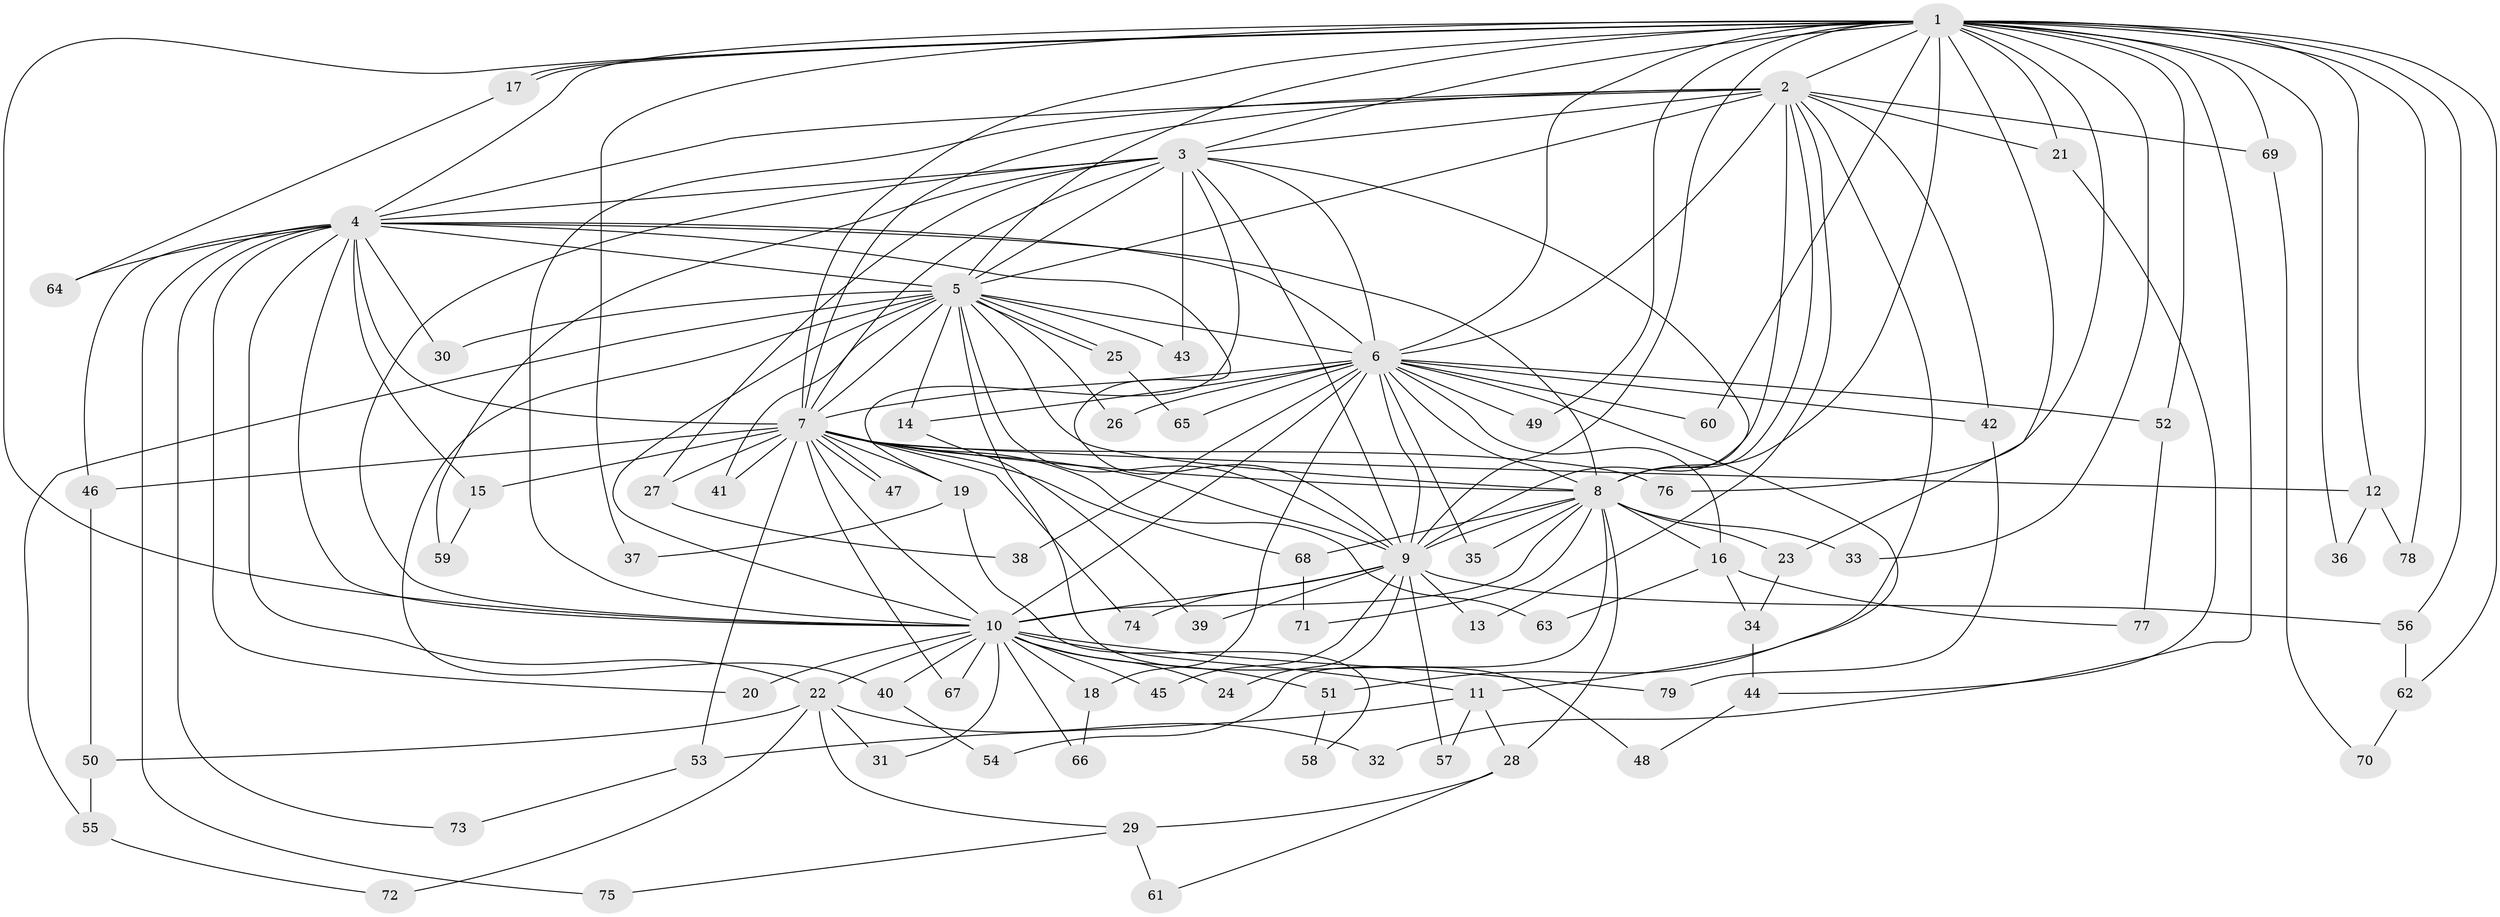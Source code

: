 // Generated by graph-tools (version 1.1) at 2025/01/03/09/25 03:01:36]
// undirected, 79 vertices, 183 edges
graph export_dot {
graph [start="1"]
  node [color=gray90,style=filled];
  1;
  2;
  3;
  4;
  5;
  6;
  7;
  8;
  9;
  10;
  11;
  12;
  13;
  14;
  15;
  16;
  17;
  18;
  19;
  20;
  21;
  22;
  23;
  24;
  25;
  26;
  27;
  28;
  29;
  30;
  31;
  32;
  33;
  34;
  35;
  36;
  37;
  38;
  39;
  40;
  41;
  42;
  43;
  44;
  45;
  46;
  47;
  48;
  49;
  50;
  51;
  52;
  53;
  54;
  55;
  56;
  57;
  58;
  59;
  60;
  61;
  62;
  63;
  64;
  65;
  66;
  67;
  68;
  69;
  70;
  71;
  72;
  73;
  74;
  75;
  76;
  77;
  78;
  79;
  1 -- 2;
  1 -- 3;
  1 -- 4;
  1 -- 5;
  1 -- 6;
  1 -- 7;
  1 -- 8;
  1 -- 9;
  1 -- 10;
  1 -- 12;
  1 -- 17;
  1 -- 17;
  1 -- 21;
  1 -- 23;
  1 -- 32;
  1 -- 33;
  1 -- 36;
  1 -- 37;
  1 -- 49;
  1 -- 52;
  1 -- 56;
  1 -- 60;
  1 -- 62;
  1 -- 69;
  1 -- 76;
  1 -- 78;
  2 -- 3;
  2 -- 4;
  2 -- 5;
  2 -- 6;
  2 -- 7;
  2 -- 8;
  2 -- 9;
  2 -- 10;
  2 -- 13;
  2 -- 21;
  2 -- 42;
  2 -- 51;
  2 -- 69;
  3 -- 4;
  3 -- 5;
  3 -- 6;
  3 -- 7;
  3 -- 8;
  3 -- 9;
  3 -- 10;
  3 -- 19;
  3 -- 27;
  3 -- 43;
  3 -- 59;
  4 -- 5;
  4 -- 6;
  4 -- 7;
  4 -- 8;
  4 -- 9;
  4 -- 10;
  4 -- 15;
  4 -- 20;
  4 -- 22;
  4 -- 30;
  4 -- 46;
  4 -- 64;
  4 -- 73;
  4 -- 75;
  5 -- 6;
  5 -- 7;
  5 -- 8;
  5 -- 9;
  5 -- 10;
  5 -- 14;
  5 -- 25;
  5 -- 25;
  5 -- 26;
  5 -- 30;
  5 -- 40;
  5 -- 41;
  5 -- 43;
  5 -- 48;
  5 -- 55;
  6 -- 7;
  6 -- 8;
  6 -- 9;
  6 -- 10;
  6 -- 11;
  6 -- 14;
  6 -- 16;
  6 -- 18;
  6 -- 26;
  6 -- 35;
  6 -- 38;
  6 -- 42;
  6 -- 49;
  6 -- 52;
  6 -- 60;
  6 -- 65;
  7 -- 8;
  7 -- 9;
  7 -- 10;
  7 -- 12;
  7 -- 15;
  7 -- 19;
  7 -- 27;
  7 -- 41;
  7 -- 46;
  7 -- 47;
  7 -- 47;
  7 -- 53;
  7 -- 63;
  7 -- 67;
  7 -- 68;
  7 -- 74;
  7 -- 76;
  8 -- 9;
  8 -- 10;
  8 -- 16;
  8 -- 23;
  8 -- 28;
  8 -- 33;
  8 -- 35;
  8 -- 54;
  8 -- 68;
  8 -- 71;
  9 -- 10;
  9 -- 13;
  9 -- 24;
  9 -- 39;
  9 -- 45;
  9 -- 56;
  9 -- 57;
  9 -- 74;
  10 -- 11;
  10 -- 18;
  10 -- 20;
  10 -- 22;
  10 -- 24;
  10 -- 31;
  10 -- 40;
  10 -- 45;
  10 -- 51;
  10 -- 66;
  10 -- 67;
  10 -- 79;
  11 -- 28;
  11 -- 53;
  11 -- 57;
  12 -- 36;
  12 -- 78;
  14 -- 39;
  15 -- 59;
  16 -- 34;
  16 -- 63;
  16 -- 77;
  17 -- 64;
  18 -- 66;
  19 -- 37;
  19 -- 58;
  21 -- 44;
  22 -- 29;
  22 -- 31;
  22 -- 32;
  22 -- 50;
  22 -- 72;
  23 -- 34;
  25 -- 65;
  27 -- 38;
  28 -- 29;
  28 -- 61;
  29 -- 61;
  29 -- 75;
  34 -- 44;
  40 -- 54;
  42 -- 79;
  44 -- 48;
  46 -- 50;
  50 -- 55;
  51 -- 58;
  52 -- 77;
  53 -- 73;
  55 -- 72;
  56 -- 62;
  62 -- 70;
  68 -- 71;
  69 -- 70;
}
